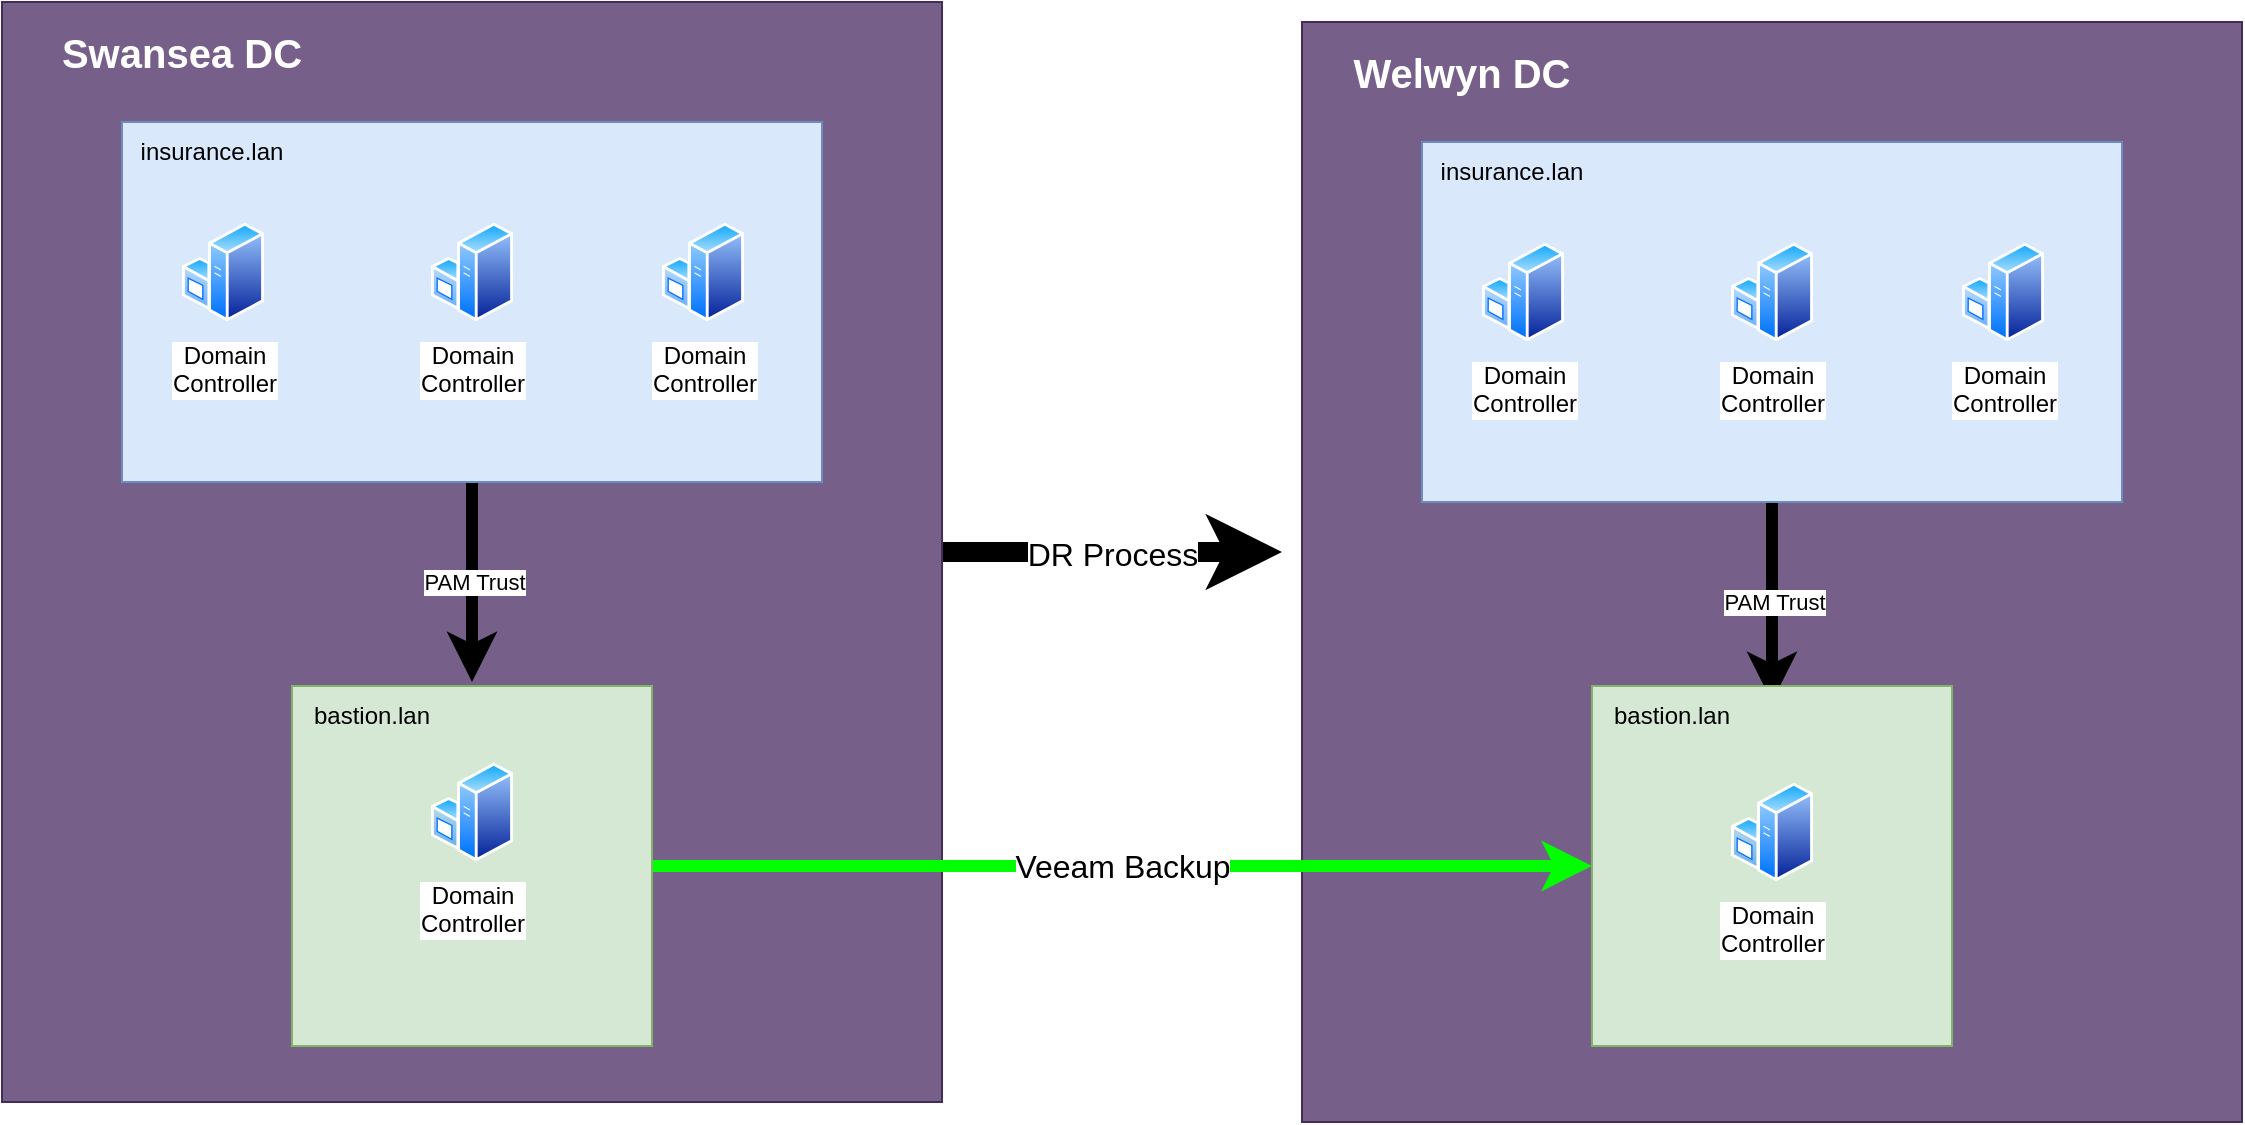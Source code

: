 <mxfile version="25.0.3">
  <diagram name="Page-1" id="-tQ7whY5Fik8iXElyoLa">
    <mxGraphModel dx="2074" dy="1066" grid="1" gridSize="10" guides="1" tooltips="1" connect="1" arrows="1" fold="1" page="1" pageScale="1" pageWidth="1169" pageHeight="826" math="0" shadow="0">
      <root>
        <mxCell id="0" />
        <mxCell id="1" parent="0" />
        <mxCell id="AtF1Sjo9XK-ReLlA-ngs-28" value="" style="whiteSpace=wrap;html=1;fillColor=#76608a;strokeColor=#432D57;fontColor=#ffffff;" vertex="1" parent="1">
          <mxGeometry x="680" y="148" width="470" height="550" as="geometry" />
        </mxCell>
        <mxCell id="AtF1Sjo9XK-ReLlA-ngs-40" value="&lt;font style=&quot;font-size: 16px;&quot;&gt;DR Process&lt;/font&gt;" style="edgeStyle=orthogonalEdgeStyle;rounded=0;orthogonalLoop=1;jettySize=auto;html=1;strokeWidth=10;" edge="1" parent="1" source="AtF1Sjo9XK-ReLlA-ngs-19">
          <mxGeometry relative="1" as="geometry">
            <mxPoint x="670" y="413" as="targetPoint" />
          </mxGeometry>
        </mxCell>
        <mxCell id="AtF1Sjo9XK-ReLlA-ngs-19" value="" style="whiteSpace=wrap;html=1;fillColor=#76608a;strokeColor=#432D57;fontColor=#ffffff;" vertex="1" parent="1">
          <mxGeometry x="30" y="138" width="470" height="550" as="geometry" />
        </mxCell>
        <mxCell id="AtF1Sjo9XK-ReLlA-ngs-10" value="" style="group" vertex="1" connectable="0" parent="1">
          <mxGeometry x="90" y="198" width="350" height="180" as="geometry" />
        </mxCell>
        <mxCell id="AtF1Sjo9XK-ReLlA-ngs-17" value="PAM Trust" style="edgeStyle=orthogonalEdgeStyle;rounded=0;orthogonalLoop=1;jettySize=auto;html=1;strokeWidth=6;" edge="1" parent="AtF1Sjo9XK-ReLlA-ngs-10" source="AtF1Sjo9XK-ReLlA-ngs-3">
          <mxGeometry relative="1" as="geometry">
            <mxPoint x="175" y="280" as="targetPoint" />
          </mxGeometry>
        </mxCell>
        <mxCell id="AtF1Sjo9XK-ReLlA-ngs-3" value="" style="whiteSpace=wrap;html=1;fillColor=#dae8fc;strokeColor=#6c8ebf;" vertex="1" parent="AtF1Sjo9XK-ReLlA-ngs-10">
          <mxGeometry width="350" height="180" as="geometry" />
        </mxCell>
        <mxCell id="AtF1Sjo9XK-ReLlA-ngs-2" value="&lt;div&gt;Domain&lt;/div&gt;&lt;div&gt;Controller&lt;/div&gt;" style="image;aspect=fixed;perimeter=ellipsePerimeter;html=1;align=center;shadow=0;dashed=0;spacingTop=3;image=img/lib/active_directory/windows_server.svg;" vertex="1" parent="AtF1Sjo9XK-ReLlA-ngs-10">
          <mxGeometry x="30" y="50" width="41" height="50" as="geometry" />
        </mxCell>
        <mxCell id="AtF1Sjo9XK-ReLlA-ngs-5" value="&lt;div&gt;Domain&lt;/div&gt;&lt;div&gt;Controller&lt;/div&gt;" style="image;aspect=fixed;perimeter=ellipsePerimeter;html=1;align=center;shadow=0;dashed=0;spacingTop=3;image=img/lib/active_directory/windows_server.svg;" vertex="1" parent="AtF1Sjo9XK-ReLlA-ngs-10">
          <mxGeometry x="154.5" y="50" width="41" height="50" as="geometry" />
        </mxCell>
        <mxCell id="AtF1Sjo9XK-ReLlA-ngs-7" value="&lt;div&gt;Domain&lt;/div&gt;&lt;div&gt;Controller&lt;/div&gt;" style="image;aspect=fixed;perimeter=ellipsePerimeter;html=1;align=center;shadow=0;dashed=0;spacingTop=3;image=img/lib/active_directory/windows_server.svg;" vertex="1" parent="AtF1Sjo9XK-ReLlA-ngs-10">
          <mxGeometry x="270" y="50" width="41" height="50" as="geometry" />
        </mxCell>
        <mxCell id="AtF1Sjo9XK-ReLlA-ngs-9" value="insurance.lan" style="text;strokeColor=none;align=center;fillColor=none;html=1;verticalAlign=middle;whiteSpace=wrap;rounded=0;" vertex="1" parent="AtF1Sjo9XK-ReLlA-ngs-10">
          <mxGeometry width="90" height="30" as="geometry" />
        </mxCell>
        <mxCell id="AtF1Sjo9XK-ReLlA-ngs-41" value="&lt;font style=&quot;font-size: 16px;&quot;&gt;Veeam Backup&lt;/font&gt;" style="edgeStyle=orthogonalEdgeStyle;rounded=0;orthogonalLoop=1;jettySize=auto;html=1;exitX=1;exitY=0.5;exitDx=0;exitDy=0;entryX=0;entryY=0.5;entryDx=0;entryDy=0;strokeWidth=6;strokeColor=#00FF00;" edge="1" parent="1" source="AtF1Sjo9XK-ReLlA-ngs-12" target="AtF1Sjo9XK-ReLlA-ngs-36">
          <mxGeometry relative="1" as="geometry" />
        </mxCell>
        <mxCell id="AtF1Sjo9XK-ReLlA-ngs-12" value="" style="whiteSpace=wrap;html=1;fillColor=#d5e8d4;strokeColor=#82b366;" vertex="1" parent="1">
          <mxGeometry x="175" y="480" width="180" height="180" as="geometry" />
        </mxCell>
        <mxCell id="AtF1Sjo9XK-ReLlA-ngs-14" value="&lt;div&gt;Domain&lt;/div&gt;&lt;div&gt;Controller&lt;/div&gt;" style="image;aspect=fixed;perimeter=ellipsePerimeter;html=1;align=center;shadow=0;dashed=0;spacingTop=3;image=img/lib/active_directory/windows_server.svg;" vertex="1" parent="1">
          <mxGeometry x="244.5" y="518" width="41" height="50" as="geometry" />
        </mxCell>
        <mxCell id="AtF1Sjo9XK-ReLlA-ngs-27" value="bastion.lan" style="text;strokeColor=none;align=center;fillColor=none;html=1;verticalAlign=middle;whiteSpace=wrap;rounded=0;" vertex="1" parent="1">
          <mxGeometry x="170" y="480" width="90" height="30" as="geometry" />
        </mxCell>
        <mxCell id="AtF1Sjo9XK-ReLlA-ngs-16" value="&lt;font style=&quot;font-size: 20px;&quot; color=&quot;#ffffff&quot;&gt;&lt;b&gt;Swansea DC&lt;br&gt;&lt;/b&gt;&lt;/font&gt;" style="text;strokeColor=none;align=center;fillColor=none;html=1;verticalAlign=middle;whiteSpace=wrap;rounded=0;" vertex="1" parent="1">
          <mxGeometry x="50" y="148" width="140" height="30" as="geometry" />
        </mxCell>
        <mxCell id="AtF1Sjo9XK-ReLlA-ngs-29" value="" style="group" vertex="1" connectable="0" parent="1">
          <mxGeometry x="740" y="208" width="350" height="180" as="geometry" />
        </mxCell>
        <mxCell id="AtF1Sjo9XK-ReLlA-ngs-30" value="PAM Trust" style="edgeStyle=orthogonalEdgeStyle;rounded=0;orthogonalLoop=1;jettySize=auto;html=1;strokeWidth=6;" edge="1" parent="AtF1Sjo9XK-ReLlA-ngs-29" source="AtF1Sjo9XK-ReLlA-ngs-31">
          <mxGeometry relative="1" as="geometry">
            <mxPoint x="175" y="280" as="targetPoint" />
          </mxGeometry>
        </mxCell>
        <mxCell id="AtF1Sjo9XK-ReLlA-ngs-31" value="" style="whiteSpace=wrap;html=1;fillColor=#dae8fc;strokeColor=#6c8ebf;" vertex="1" parent="AtF1Sjo9XK-ReLlA-ngs-29">
          <mxGeometry width="350" height="180" as="geometry" />
        </mxCell>
        <mxCell id="AtF1Sjo9XK-ReLlA-ngs-32" value="&lt;div&gt;Domain&lt;/div&gt;&lt;div&gt;Controller&lt;/div&gt;" style="image;aspect=fixed;perimeter=ellipsePerimeter;html=1;align=center;shadow=0;dashed=0;spacingTop=3;image=img/lib/active_directory/windows_server.svg;" vertex="1" parent="AtF1Sjo9XK-ReLlA-ngs-29">
          <mxGeometry x="30" y="50" width="41" height="50" as="geometry" />
        </mxCell>
        <mxCell id="AtF1Sjo9XK-ReLlA-ngs-33" value="&lt;div&gt;Domain&lt;/div&gt;&lt;div&gt;Controller&lt;/div&gt;" style="image;aspect=fixed;perimeter=ellipsePerimeter;html=1;align=center;shadow=0;dashed=0;spacingTop=3;image=img/lib/active_directory/windows_server.svg;" vertex="1" parent="AtF1Sjo9XK-ReLlA-ngs-29">
          <mxGeometry x="154.5" y="50" width="41" height="50" as="geometry" />
        </mxCell>
        <mxCell id="AtF1Sjo9XK-ReLlA-ngs-34" value="&lt;div&gt;Domain&lt;/div&gt;&lt;div&gt;Controller&lt;/div&gt;" style="image;aspect=fixed;perimeter=ellipsePerimeter;html=1;align=center;shadow=0;dashed=0;spacingTop=3;image=img/lib/active_directory/windows_server.svg;" vertex="1" parent="AtF1Sjo9XK-ReLlA-ngs-29">
          <mxGeometry x="270" y="50" width="41" height="50" as="geometry" />
        </mxCell>
        <mxCell id="AtF1Sjo9XK-ReLlA-ngs-35" value="insurance.lan" style="text;strokeColor=none;align=center;fillColor=none;html=1;verticalAlign=middle;whiteSpace=wrap;rounded=0;" vertex="1" parent="AtF1Sjo9XK-ReLlA-ngs-29">
          <mxGeometry width="90" height="30" as="geometry" />
        </mxCell>
        <mxCell id="AtF1Sjo9XK-ReLlA-ngs-36" value="" style="whiteSpace=wrap;html=1;fillColor=#d5e8d4;strokeColor=#82b366;" vertex="1" parent="1">
          <mxGeometry x="825" y="480" width="180" height="180" as="geometry" />
        </mxCell>
        <mxCell id="AtF1Sjo9XK-ReLlA-ngs-37" value="&lt;div&gt;Domain&lt;/div&gt;&lt;div&gt;Controller&lt;/div&gt;" style="image;aspect=fixed;perimeter=ellipsePerimeter;html=1;align=center;shadow=0;dashed=0;spacingTop=3;image=img/lib/active_directory/windows_server.svg;" vertex="1" parent="1">
          <mxGeometry x="894.5" y="528" width="41" height="50" as="geometry" />
        </mxCell>
        <mxCell id="AtF1Sjo9XK-ReLlA-ngs-38" value="bastion.lan" style="text;strokeColor=none;align=center;fillColor=none;html=1;verticalAlign=middle;whiteSpace=wrap;rounded=0;" vertex="1" parent="1">
          <mxGeometry x="820" y="480" width="90" height="30" as="geometry" />
        </mxCell>
        <mxCell id="AtF1Sjo9XK-ReLlA-ngs-39" value="&lt;font color=&quot;#ffffff&quot; style=&quot;font-size: 20px;&quot;&gt;&lt;b&gt;Welwyn DC&lt;br&gt;&lt;/b&gt;&lt;/font&gt;" style="text;strokeColor=none;align=center;fillColor=none;html=1;verticalAlign=middle;whiteSpace=wrap;rounded=0;" vertex="1" parent="1">
          <mxGeometry x="700" y="158" width="120" height="30" as="geometry" />
        </mxCell>
      </root>
    </mxGraphModel>
  </diagram>
</mxfile>
